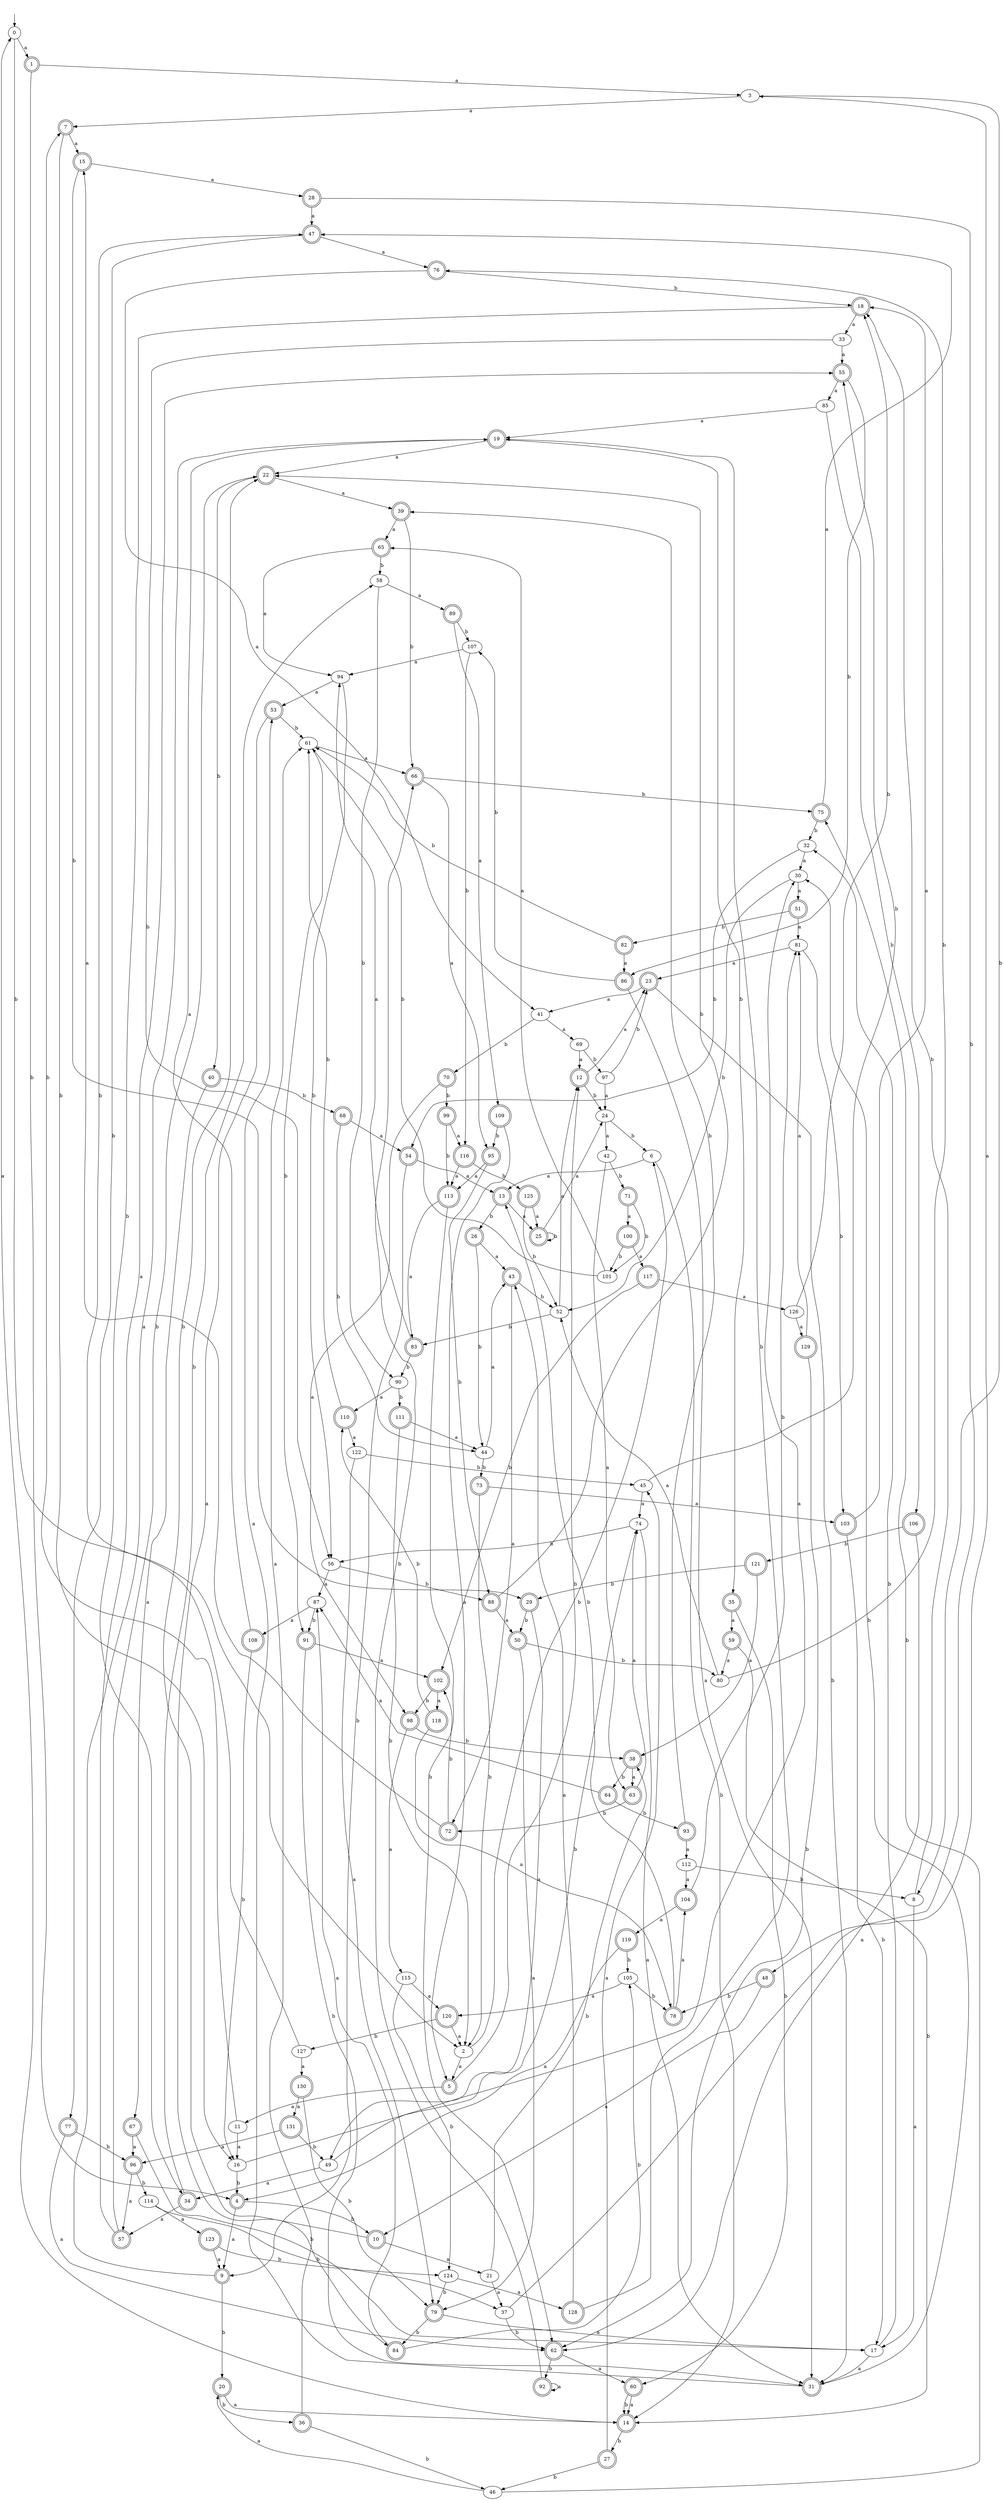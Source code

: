 digraph RandomDFA {
  __start0 [label="", shape=none];
  __start0 -> 0 [label=""];
  0 [shape=circle]
  0 -> 1 [label="a"]
  0 -> 2 [label="b"]
  1 [shape=doublecircle]
  1 -> 3 [label="a"]
  1 -> 4 [label="b"]
  2
  2 -> 5 [label="a"]
  2 -> 6 [label="b"]
  3
  3 -> 7 [label="a"]
  3 -> 8 [label="b"]
  4 [shape=doublecircle]
  4 -> 9 [label="a"]
  4 -> 10 [label="b"]
  5 [shape=doublecircle]
  5 -> 11 [label="a"]
  5 -> 12 [label="b"]
  6
  6 -> 13 [label="a"]
  6 -> 14 [label="b"]
  7 [shape=doublecircle]
  7 -> 15 [label="a"]
  7 -> 16 [label="b"]
  8
  8 -> 17 [label="a"]
  8 -> 18 [label="b"]
  9 [shape=doublecircle]
  9 -> 19 [label="a"]
  9 -> 20 [label="b"]
  10 [shape=doublecircle]
  10 -> 21 [label="a"]
  10 -> 22 [label="b"]
  11
  11 -> 16 [label="a"]
  11 -> 7 [label="b"]
  12 [shape=doublecircle]
  12 -> 23 [label="a"]
  12 -> 24 [label="b"]
  13 [shape=doublecircle]
  13 -> 25 [label="a"]
  13 -> 26 [label="b"]
  14 [shape=doublecircle]
  14 -> 0 [label="a"]
  14 -> 27 [label="b"]
  15 [shape=doublecircle]
  15 -> 28 [label="a"]
  15 -> 29 [label="b"]
  16
  16 -> 30 [label="a"]
  16 -> 4 [label="b"]
  17
  17 -> 31 [label="a"]
  17 -> 32 [label="b"]
  18 [shape=doublecircle]
  18 -> 33 [label="a"]
  18 -> 34 [label="b"]
  19 [shape=doublecircle]
  19 -> 22 [label="a"]
  19 -> 35 [label="b"]
  20 [shape=doublecircle]
  20 -> 14 [label="a"]
  20 -> 36 [label="b"]
  21
  21 -> 37 [label="a"]
  21 -> 38 [label="b"]
  22 [shape=doublecircle]
  22 -> 39 [label="a"]
  22 -> 40 [label="b"]
  23 [shape=doublecircle]
  23 -> 41 [label="a"]
  23 -> 31 [label="b"]
  24
  24 -> 42 [label="a"]
  24 -> 6 [label="b"]
  25 [shape=doublecircle]
  25 -> 24 [label="a"]
  25 -> 25 [label="b"]
  26 [shape=doublecircle]
  26 -> 43 [label="a"]
  26 -> 44 [label="b"]
  27 [shape=doublecircle]
  27 -> 45 [label="a"]
  27 -> 46 [label="b"]
  28 [shape=doublecircle]
  28 -> 47 [label="a"]
  28 -> 48 [label="b"]
  29 [shape=doublecircle]
  29 -> 49 [label="a"]
  29 -> 50 [label="b"]
  30
  30 -> 51 [label="a"]
  30 -> 52 [label="b"]
  31 [shape=doublecircle]
  31 -> 53 [label="a"]
  31 -> 30 [label="b"]
  32
  32 -> 30 [label="a"]
  32 -> 54 [label="b"]
  33
  33 -> 55 [label="a"]
  33 -> 56 [label="b"]
  34 [shape=doublecircle]
  34 -> 57 [label="a"]
  34 -> 58 [label="b"]
  35 [shape=doublecircle]
  35 -> 59 [label="a"]
  35 -> 60 [label="b"]
  36 [shape=doublecircle]
  36 -> 61 [label="a"]
  36 -> 46 [label="b"]
  37
  37 -> 3 [label="a"]
  37 -> 62 [label="b"]
  38 [shape=doublecircle]
  38 -> 63 [label="a"]
  38 -> 64 [label="b"]
  39 [shape=doublecircle]
  39 -> 65 [label="a"]
  39 -> 66 [label="b"]
  40 [shape=doublecircle]
  40 -> 67 [label="a"]
  40 -> 68 [label="b"]
  41
  41 -> 69 [label="a"]
  41 -> 70 [label="b"]
  42
  42 -> 63 [label="a"]
  42 -> 71 [label="b"]
  43 [shape=doublecircle]
  43 -> 72 [label="a"]
  43 -> 52 [label="b"]
  44
  44 -> 43 [label="a"]
  44 -> 73 [label="b"]
  45
  45 -> 74 [label="a"]
  45 -> 55 [label="b"]
  46
  46 -> 20 [label="a"]
  46 -> 75 [label="b"]
  47 [shape=doublecircle]
  47 -> 76 [label="a"]
  47 -> 77 [label="b"]
  48 [shape=doublecircle]
  48 -> 10 [label="a"]
  48 -> 78 [label="b"]
  49
  49 -> 34 [label="a"]
  49 -> 74 [label="b"]
  50 [shape=doublecircle]
  50 -> 79 [label="a"]
  50 -> 80 [label="b"]
  51 [shape=doublecircle]
  51 -> 81 [label="a"]
  51 -> 82 [label="b"]
  52
  52 -> 12 [label="a"]
  52 -> 83 [label="b"]
  53 [shape=doublecircle]
  53 -> 84 [label="a"]
  53 -> 61 [label="b"]
  54 [shape=doublecircle]
  54 -> 13 [label="a"]
  54 -> 9 [label="b"]
  55 [shape=doublecircle]
  55 -> 85 [label="a"]
  55 -> 86 [label="b"]
  56
  56 -> 87 [label="a"]
  56 -> 88 [label="b"]
  57 [shape=doublecircle]
  57 -> 55 [label="a"]
  57 -> 22 [label="b"]
  58
  58 -> 89 [label="a"]
  58 -> 90 [label="b"]
  59 [shape=doublecircle]
  59 -> 80 [label="a"]
  59 -> 14 [label="b"]
  60 [shape=doublecircle]
  60 -> 14 [label="a"]
  60 -> 14 [label="b"]
  61
  61 -> 66 [label="a"]
  61 -> 91 [label="b"]
  62 [shape=doublecircle]
  62 -> 60 [label="a"]
  62 -> 92 [label="b"]
  63 [shape=doublecircle]
  63 -> 74 [label="a"]
  63 -> 72 [label="b"]
  64 [shape=doublecircle]
  64 -> 87 [label="a"]
  64 -> 93 [label="b"]
  65 [shape=doublecircle]
  65 -> 94 [label="a"]
  65 -> 58 [label="b"]
  66 [shape=doublecircle]
  66 -> 95 [label="a"]
  66 -> 75 [label="b"]
  67 [shape=doublecircle]
  67 -> 96 [label="a"]
  67 -> 17 [label="b"]
  68 [shape=doublecircle]
  68 -> 54 [label="a"]
  68 -> 44 [label="b"]
  69
  69 -> 12 [label="a"]
  69 -> 97 [label="b"]
  70 [shape=doublecircle]
  70 -> 98 [label="a"]
  70 -> 99 [label="b"]
  71 [shape=doublecircle]
  71 -> 100 [label="a"]
  71 -> 101 [label="b"]
  72 [shape=doublecircle]
  72 -> 15 [label="a"]
  72 -> 102 [label="b"]
  73 [shape=doublecircle]
  73 -> 103 [label="a"]
  73 -> 2 [label="b"]
  74
  74 -> 31 [label="a"]
  74 -> 56 [label="b"]
  75 [shape=doublecircle]
  75 -> 47 [label="a"]
  75 -> 32 [label="b"]
  76 [shape=doublecircle]
  76 -> 41 [label="a"]
  76 -> 18 [label="b"]
  77 [shape=doublecircle]
  77 -> 62 [label="a"]
  77 -> 96 [label="b"]
  78 [shape=doublecircle]
  78 -> 104 [label="a"]
  78 -> 13 [label="b"]
  79 [shape=doublecircle]
  79 -> 17 [label="a"]
  79 -> 84 [label="b"]
  80
  80 -> 52 [label="a"]
  80 -> 76 [label="b"]
  81
  81 -> 23 [label="a"]
  81 -> 103 [label="b"]
  82 [shape=doublecircle]
  82 -> 86 [label="a"]
  82 -> 61 [label="b"]
  83 [shape=doublecircle]
  83 -> 94 [label="a"]
  83 -> 90 [label="b"]
  84 [shape=doublecircle]
  84 -> 87 [label="a"]
  84 -> 105 [label="b"]
  85
  85 -> 19 [label="a"]
  85 -> 106 [label="b"]
  86 [shape=doublecircle]
  86 -> 31 [label="a"]
  86 -> 107 [label="b"]
  87
  87 -> 108 [label="a"]
  87 -> 91 [label="b"]
  88 [shape=doublecircle]
  88 -> 50 [label="a"]
  88 -> 22 [label="b"]
  89 [shape=doublecircle]
  89 -> 109 [label="a"]
  89 -> 107 [label="b"]
  90
  90 -> 110 [label="a"]
  90 -> 111 [label="b"]
  91 [shape=doublecircle]
  91 -> 102 [label="a"]
  91 -> 31 [label="b"]
  92 [shape=doublecircle]
  92 -> 92 [label="a"]
  92 -> 66 [label="b"]
  93 [shape=doublecircle]
  93 -> 112 [label="a"]
  93 -> 39 [label="b"]
  94
  94 -> 53 [label="a"]
  94 -> 56 [label="b"]
  95 [shape=doublecircle]
  95 -> 113 [label="a"]
  95 -> 88 [label="b"]
  96 [shape=doublecircle]
  96 -> 57 [label="a"]
  96 -> 114 [label="b"]
  97
  97 -> 24 [label="a"]
  97 -> 23 [label="b"]
  98 [shape=doublecircle]
  98 -> 115 [label="a"]
  98 -> 38 [label="b"]
  99 [shape=doublecircle]
  99 -> 116 [label="a"]
  99 -> 113 [label="b"]
  100 [shape=doublecircle]
  100 -> 117 [label="a"]
  100 -> 101 [label="b"]
  101
  101 -> 65 [label="a"]
  101 -> 61 [label="b"]
  102 [shape=doublecircle]
  102 -> 118 [label="a"]
  102 -> 98 [label="b"]
  103 [shape=doublecircle]
  103 -> 18 [label="a"]
  103 -> 17 [label="b"]
  104 [shape=doublecircle]
  104 -> 119 [label="a"]
  104 -> 81 [label="b"]
  105
  105 -> 120 [label="a"]
  105 -> 78 [label="b"]
  106 [shape=doublecircle]
  106 -> 62 [label="a"]
  106 -> 121 [label="b"]
  107
  107 -> 94 [label="a"]
  107 -> 116 [label="b"]
  108 [shape=doublecircle]
  108 -> 19 [label="a"]
  108 -> 16 [label="b"]
  109 [shape=doublecircle]
  109 -> 5 [label="a"]
  109 -> 95 [label="b"]
  110 [shape=doublecircle]
  110 -> 122 [label="a"]
  110 -> 61 [label="b"]
  111 [shape=doublecircle]
  111 -> 44 [label="a"]
  111 -> 2 [label="b"]
  112
  112 -> 104 [label="a"]
  112 -> 8 [label="b"]
  113 [shape=doublecircle]
  113 -> 83 [label="a"]
  113 -> 62 [label="b"]
  114
  114 -> 123 [label="a"]
  114 -> 37 [label="b"]
  115
  115 -> 120 [label="a"]
  115 -> 124 [label="b"]
  116 [shape=doublecircle]
  116 -> 113 [label="a"]
  116 -> 125 [label="b"]
  117 [shape=doublecircle]
  117 -> 126 [label="a"]
  117 -> 102 [label="b"]
  118 [shape=doublecircle]
  118 -> 78 [label="a"]
  118 -> 110 [label="b"]
  119 [shape=doublecircle]
  119 -> 4 [label="a"]
  119 -> 105 [label="b"]
  120 [shape=doublecircle]
  120 -> 2 [label="a"]
  120 -> 127 [label="b"]
  121 [shape=doublecircle]
  121 -> 38 [label="a"]
  121 -> 29 [label="b"]
  122
  122 -> 79 [label="a"]
  122 -> 45 [label="b"]
  123 [shape=doublecircle]
  123 -> 9 [label="a"]
  123 -> 124 [label="b"]
  124
  124 -> 128 [label="a"]
  124 -> 79 [label="b"]
  125 [shape=doublecircle]
  125 -> 25 [label="a"]
  125 -> 52 [label="b"]
  126
  126 -> 129 [label="a"]
  126 -> 18 [label="b"]
  127
  127 -> 130 [label="a"]
  127 -> 47 [label="b"]
  128 [shape=doublecircle]
  128 -> 43 [label="a"]
  128 -> 19 [label="b"]
  129 [shape=doublecircle]
  129 -> 81 [label="a"]
  129 -> 62 [label="b"]
  130 [shape=doublecircle]
  130 -> 131 [label="a"]
  130 -> 79 [label="b"]
  131 [shape=doublecircle]
  131 -> 96 [label="a"]
  131 -> 49 [label="b"]
}
